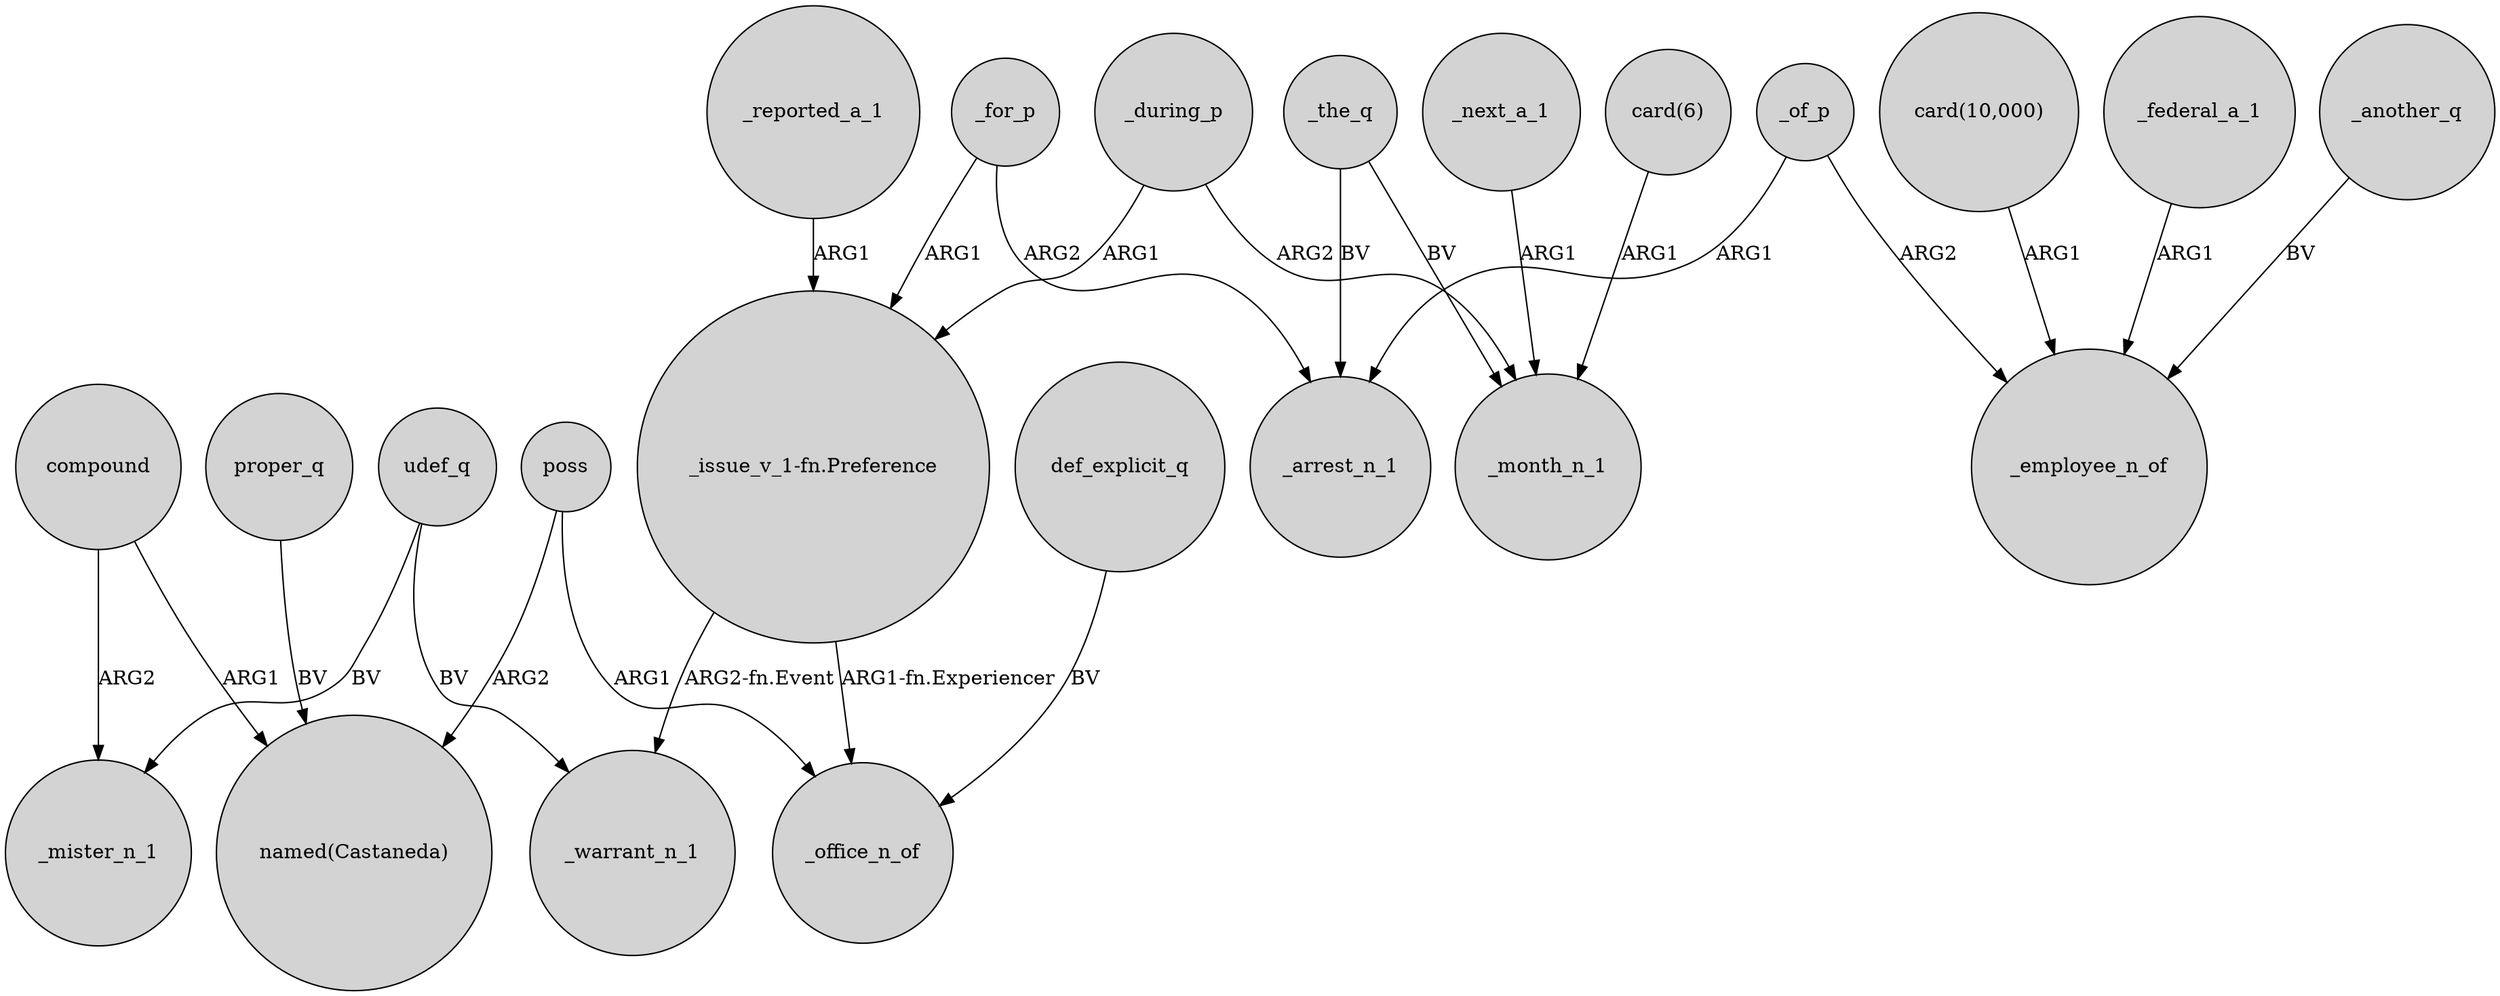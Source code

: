 digraph {
	node [shape=circle style=filled]
	compound -> _mister_n_1 [label=ARG2]
	_another_q -> _employee_n_of [label=BV]
	"card(10,000)" -> _employee_n_of [label=ARG1]
	_the_q -> _month_n_1 [label=BV]
	_during_p -> "_issue_v_1-fn.Preference" [label=ARG1]
	_for_p -> "_issue_v_1-fn.Preference" [label=ARG1]
	_next_a_1 -> _month_n_1 [label=ARG1]
	udef_q -> _mister_n_1 [label=BV]
	poss -> "named(Castaneda)" [label=ARG2]
	poss -> _office_n_of [label=ARG1]
	"_issue_v_1-fn.Preference" -> _warrant_n_1 [label="ARG2-fn.Event"]
	proper_q -> "named(Castaneda)" [label=BV]
	_for_p -> _arrest_n_1 [label=ARG2]
	_the_q -> _arrest_n_1 [label=BV]
	udef_q -> _warrant_n_1 [label=BV]
	_of_p -> _employee_n_of [label=ARG2]
	def_explicit_q -> _office_n_of [label=BV]
	_federal_a_1 -> _employee_n_of [label=ARG1]
	_of_p -> _arrest_n_1 [label=ARG1]
	compound -> "named(Castaneda)" [label=ARG1]
	_during_p -> _month_n_1 [label=ARG2]
	"card(6)" -> _month_n_1 [label=ARG1]
	_reported_a_1 -> "_issue_v_1-fn.Preference" [label=ARG1]
	"_issue_v_1-fn.Preference" -> _office_n_of [label="ARG1-fn.Experiencer"]
}
